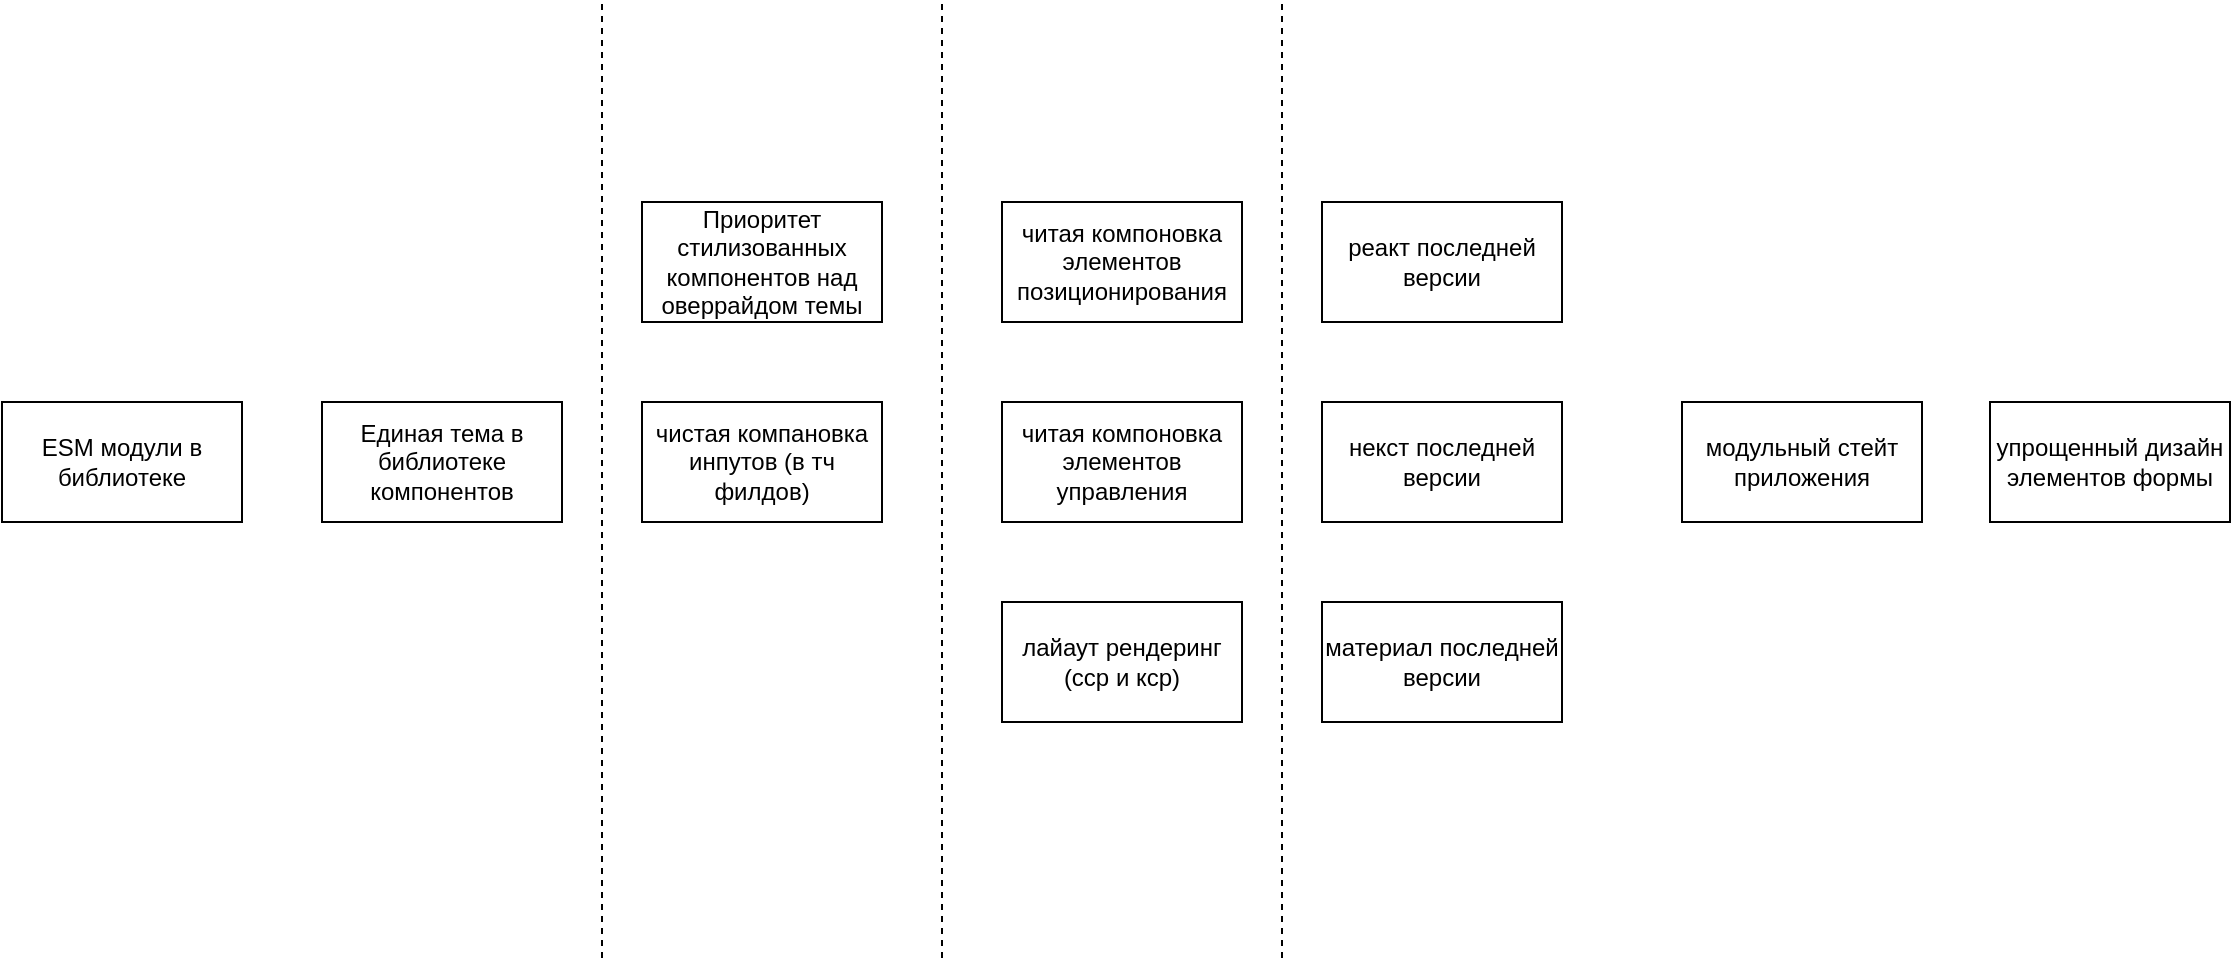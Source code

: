 <mxfile version="14.7.4" type="embed"><diagram id="23iRSUPoRavnBvh4doch" name="Page-1"><mxGraphModel dx="1948" dy="812" grid="1" gridSize="10" guides="1" tooltips="1" connect="1" arrows="1" fold="1" page="1" pageScale="1" pageWidth="827" pageHeight="1169" math="0" shadow="0"><root><mxCell id="0"/><mxCell id="1" parent="0"/><mxCell id="2" value="чистая компановка инпутов (в тч филдов)" style="rounded=0;whiteSpace=wrap;html=1;" vertex="1" parent="1"><mxGeometry x="-120" y="200" width="120" height="60" as="geometry"/></mxCell><mxCell id="3" value="упрощенный дизайн элементов формы" style="rounded=0;whiteSpace=wrap;html=1;" vertex="1" parent="1"><mxGeometry x="554" y="200" width="120" height="60" as="geometry"/></mxCell><mxCell id="4" value="ESM модули в библиотеке" style="rounded=0;whiteSpace=wrap;html=1;" vertex="1" parent="1"><mxGeometry x="-440" y="200" width="120" height="60" as="geometry"/></mxCell><mxCell id="5" value="Единая тема в библиотеке компонентов" style="rounded=0;whiteSpace=wrap;html=1;" vertex="1" parent="1"><mxGeometry x="-280" y="200" width="120" height="60" as="geometry"/></mxCell><mxCell id="6" value="Приоритет стилизованных компонентов над оверрайдом темы" style="rounded=0;whiteSpace=wrap;html=1;" vertex="1" parent="1"><mxGeometry x="-120" y="100" width="120" height="60" as="geometry"/></mxCell><mxCell id="8" value="модульный стейт приложения" style="rounded=0;whiteSpace=wrap;html=1;" vertex="1" parent="1"><mxGeometry x="400" y="200" width="120" height="60" as="geometry"/></mxCell><mxCell id="10" value="лайаут рендеринг (сср и кср)" style="rounded=0;whiteSpace=wrap;html=1;" vertex="1" parent="1"><mxGeometry x="60" y="300" width="120" height="60" as="geometry"/></mxCell><mxCell id="11" value="читая компоновка элементов позиционирования" style="rounded=0;whiteSpace=wrap;html=1;" vertex="1" parent="1"><mxGeometry x="60" y="100" width="120" height="60" as="geometry"/></mxCell><mxCell id="12" value="читая компоновка элементов управления" style="rounded=0;whiteSpace=wrap;html=1;" vertex="1" parent="1"><mxGeometry x="60" y="200" width="120" height="60" as="geometry"/></mxCell><mxCell id="13" value="некст последней версии" style="rounded=0;whiteSpace=wrap;html=1;" vertex="1" parent="1"><mxGeometry x="220" y="200" width="120" height="60" as="geometry"/></mxCell><mxCell id="14" value="материал последней версии" style="rounded=0;whiteSpace=wrap;html=1;" vertex="1" parent="1"><mxGeometry x="220" y="300" width="120" height="60" as="geometry"/></mxCell><mxCell id="15" value="реакт последней версии" style="rounded=0;whiteSpace=wrap;html=1;" vertex="1" parent="1"><mxGeometry x="220" y="100" width="120" height="60" as="geometry"/></mxCell><mxCell id="16" value="" style="endArrow=none;dashed=1;html=1;" edge="1" parent="1"><mxGeometry width="50" height="50" relative="1" as="geometry"><mxPoint x="200" y="478" as="sourcePoint"/><mxPoint x="200" as="targetPoint"/></mxGeometry></mxCell><mxCell id="17" value="" style="endArrow=none;dashed=1;html=1;" edge="1" parent="1"><mxGeometry width="50" height="50" relative="1" as="geometry"><mxPoint x="30" y="478" as="sourcePoint"/><mxPoint x="30" as="targetPoint"/></mxGeometry></mxCell><mxCell id="18" value="" style="endArrow=none;dashed=1;html=1;" edge="1" parent="1"><mxGeometry width="50" height="50" relative="1" as="geometry"><mxPoint x="-140" y="478" as="sourcePoint"/><mxPoint x="-140" as="targetPoint"/></mxGeometry></mxCell></root></mxGraphModel></diagram></mxfile>